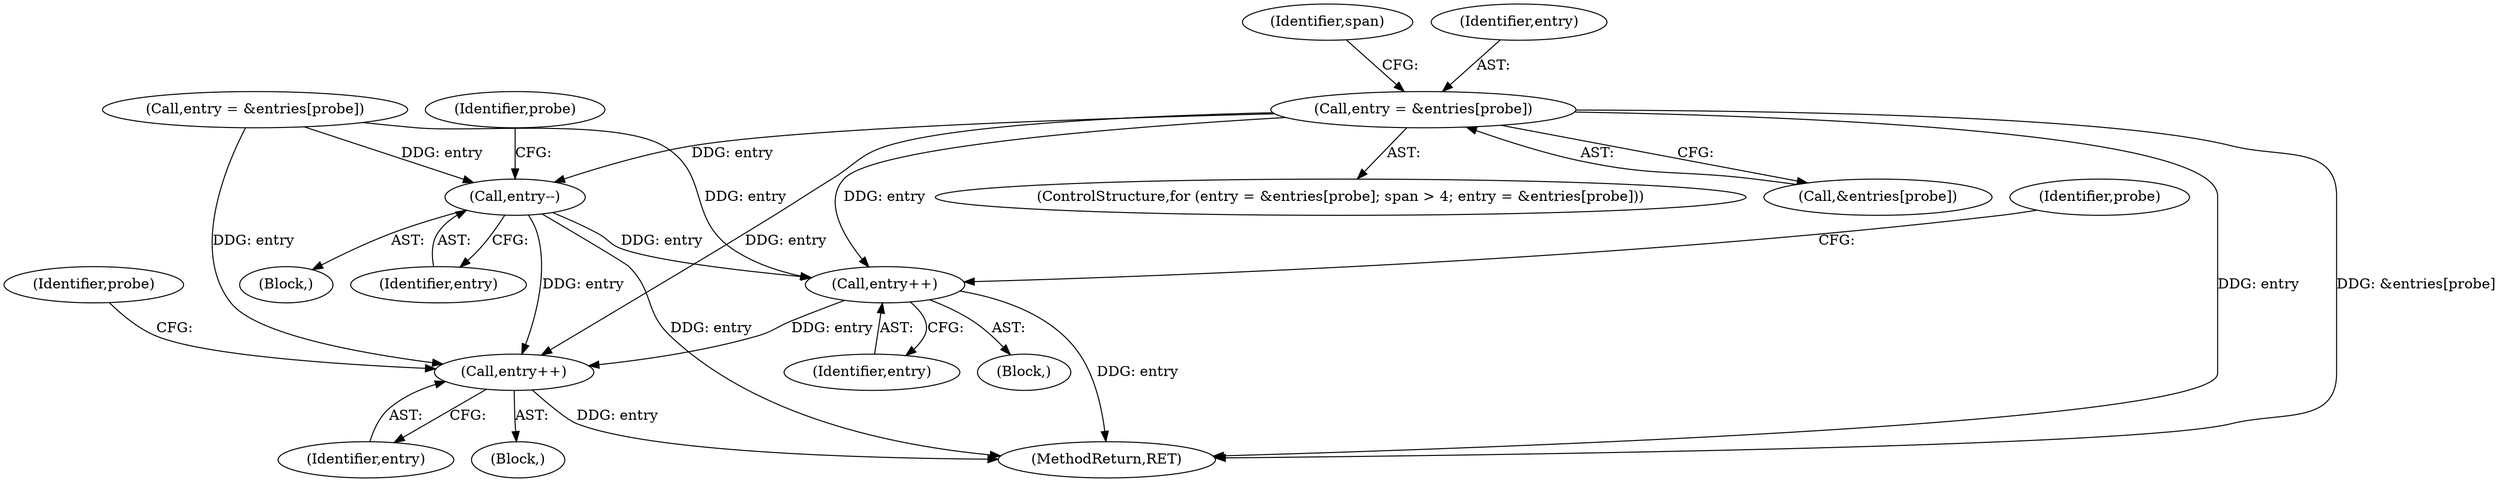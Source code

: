 digraph "0_linux_8275cdd0e7ac550dcce2b3ef6d2fb3b808c1ae59_6@array" {
"1000170" [label="(Call,entry = &entries[probe])"];
"1000241" [label="(Call,entry--)"];
"1000259" [label="(Call,entry++)"];
"1000299" [label="(Call,entry++)"];
"1000160" [label="(ControlStructure,for (entry = &entries[probe]; span > 4; entry = &entries[probe]))"];
"1000240" [label="(Block,)"];
"1000300" [label="(Identifier,entry)"];
"1000262" [label="(Identifier,probe)"];
"1000242" [label="(Identifier,entry)"];
"1000259" [label="(Call,entry++)"];
"1000258" [label="(Block,)"];
"1000298" [label="(Block,)"];
"1000170" [label="(Call,entry = &entries[probe])"];
"1000244" [label="(Identifier,probe)"];
"1000260" [label="(Identifier,entry)"];
"1000302" [label="(Identifier,probe)"];
"1000168" [label="(Identifier,span)"];
"1000172" [label="(Call,&entries[probe])"];
"1000241" [label="(Call,entry--)"];
"1000171" [label="(Identifier,entry)"];
"1000161" [label="(Call,entry = &entries[probe])"];
"1000456" [label="(MethodReturn,RET)"];
"1000299" [label="(Call,entry++)"];
"1000170" -> "1000160"  [label="AST: "];
"1000170" -> "1000172"  [label="CFG: "];
"1000171" -> "1000170"  [label="AST: "];
"1000172" -> "1000170"  [label="AST: "];
"1000168" -> "1000170"  [label="CFG: "];
"1000170" -> "1000456"  [label="DDG: &entries[probe]"];
"1000170" -> "1000456"  [label="DDG: entry"];
"1000170" -> "1000241"  [label="DDG: entry"];
"1000170" -> "1000259"  [label="DDG: entry"];
"1000170" -> "1000299"  [label="DDG: entry"];
"1000241" -> "1000240"  [label="AST: "];
"1000241" -> "1000242"  [label="CFG: "];
"1000242" -> "1000241"  [label="AST: "];
"1000244" -> "1000241"  [label="CFG: "];
"1000241" -> "1000456"  [label="DDG: entry"];
"1000161" -> "1000241"  [label="DDG: entry"];
"1000241" -> "1000259"  [label="DDG: entry"];
"1000241" -> "1000299"  [label="DDG: entry"];
"1000259" -> "1000258"  [label="AST: "];
"1000259" -> "1000260"  [label="CFG: "];
"1000260" -> "1000259"  [label="AST: "];
"1000262" -> "1000259"  [label="CFG: "];
"1000259" -> "1000456"  [label="DDG: entry"];
"1000161" -> "1000259"  [label="DDG: entry"];
"1000259" -> "1000299"  [label="DDG: entry"];
"1000299" -> "1000298"  [label="AST: "];
"1000299" -> "1000300"  [label="CFG: "];
"1000300" -> "1000299"  [label="AST: "];
"1000302" -> "1000299"  [label="CFG: "];
"1000299" -> "1000456"  [label="DDG: entry"];
"1000161" -> "1000299"  [label="DDG: entry"];
}
